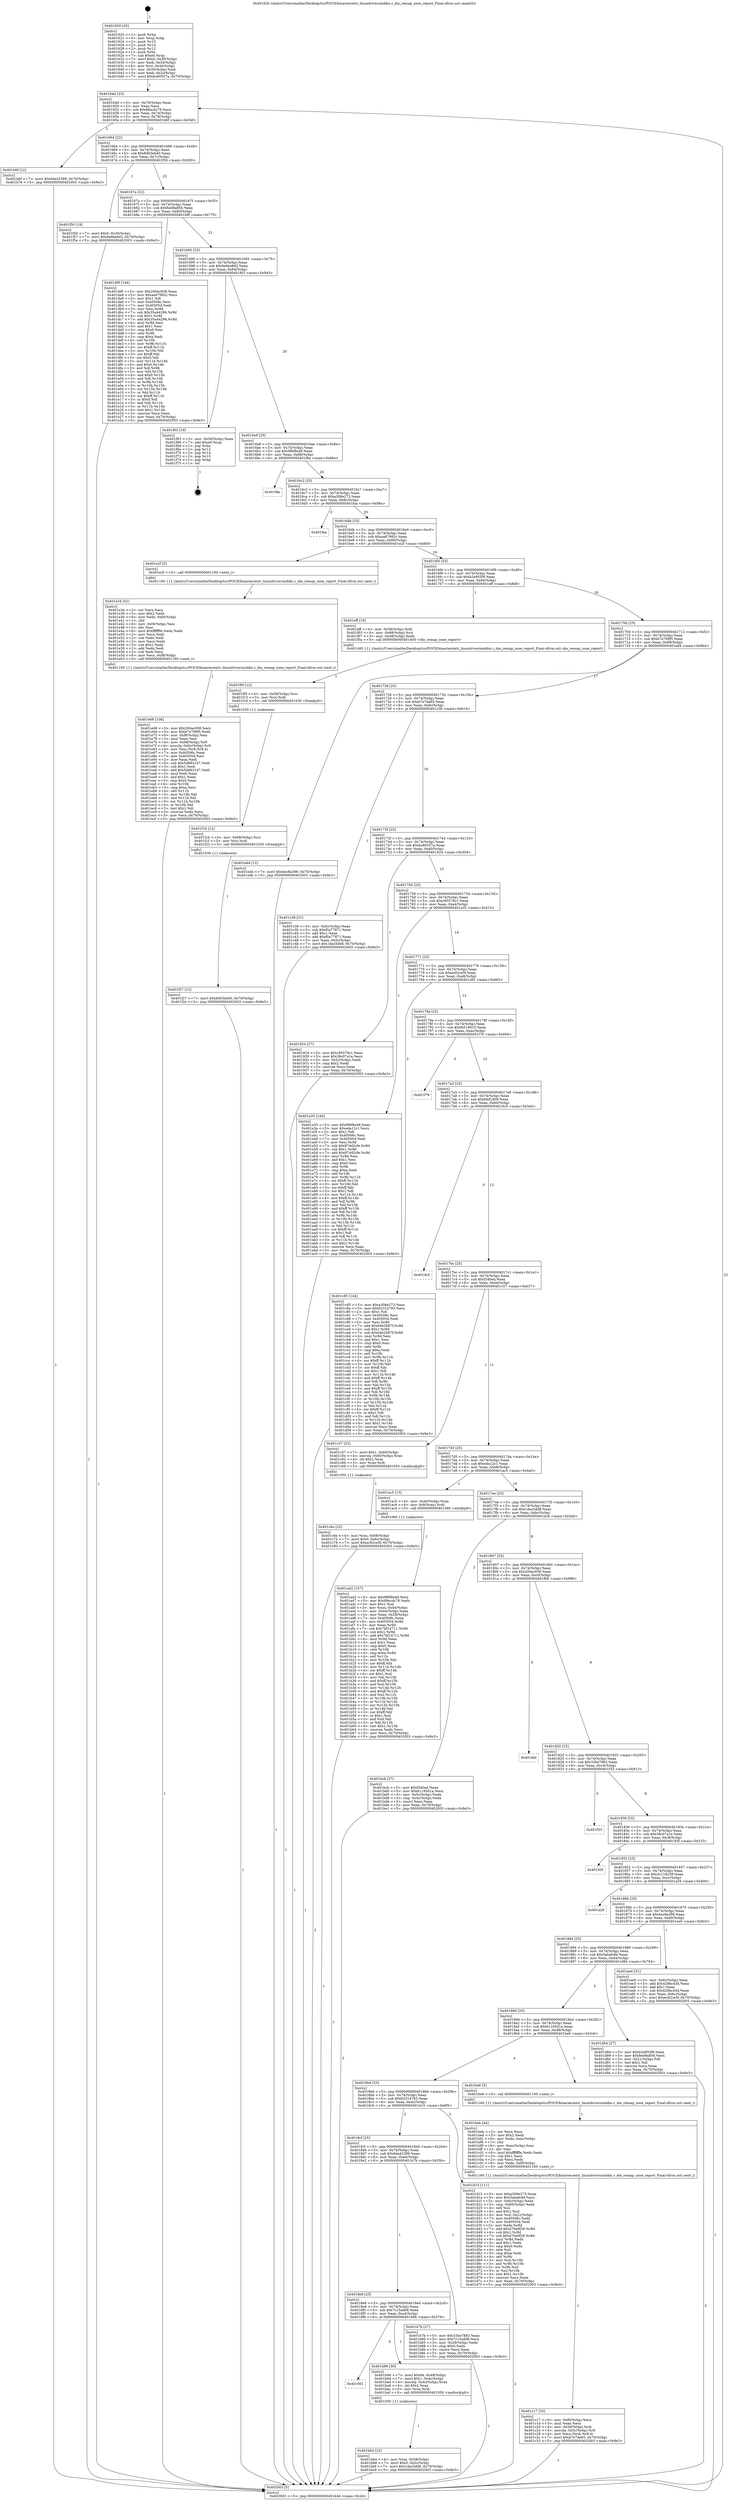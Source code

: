 digraph "0x401620" {
  label = "0x401620 (/mnt/c/Users/mathe/Desktop/tcc/POCII/binaries/extr_linuxdriversmddm.c_dm_remap_zone_report_Final-ollvm.out::main(0))"
  labelloc = "t"
  node[shape=record]

  Entry [label="",width=0.3,height=0.3,shape=circle,fillcolor=black,style=filled]
  "0x40164d" [label="{
     0x40164d [23]\l
     | [instrs]\l
     &nbsp;&nbsp;0x40164d \<+3\>: mov -0x70(%rbp),%eax\l
     &nbsp;&nbsp;0x401650 \<+2\>: mov %eax,%ecx\l
     &nbsp;&nbsp;0x401652 \<+6\>: sub $0x89acdc78,%ecx\l
     &nbsp;&nbsp;0x401658 \<+3\>: mov %eax,-0x74(%rbp)\l
     &nbsp;&nbsp;0x40165b \<+3\>: mov %ecx,-0x78(%rbp)\l
     &nbsp;&nbsp;0x40165e \<+6\>: je 0000000000401b6f \<main+0x54f\>\l
  }"]
  "0x401b6f" [label="{
     0x401b6f [12]\l
     | [instrs]\l
     &nbsp;&nbsp;0x401b6f \<+7\>: movl $0x6da42389,-0x70(%rbp)\l
     &nbsp;&nbsp;0x401b76 \<+5\>: jmp 0000000000402003 \<main+0x9e3\>\l
  }"]
  "0x401664" [label="{
     0x401664 [22]\l
     | [instrs]\l
     &nbsp;&nbsp;0x401664 \<+5\>: jmp 0000000000401669 \<main+0x49\>\l
     &nbsp;&nbsp;0x401669 \<+3\>: mov -0x74(%rbp),%eax\l
     &nbsp;&nbsp;0x40166c \<+5\>: sub $0x8d03eb40,%eax\l
     &nbsp;&nbsp;0x401671 \<+3\>: mov %eax,-0x7c(%rbp)\l
     &nbsp;&nbsp;0x401674 \<+6\>: je 0000000000401f50 \<main+0x930\>\l
  }"]
  Exit [label="",width=0.3,height=0.3,shape=circle,fillcolor=black,style=filled,peripheries=2]
  "0x401f50" [label="{
     0x401f50 [19]\l
     | [instrs]\l
     &nbsp;&nbsp;0x401f50 \<+7\>: movl $0x0,-0x30(%rbp)\l
     &nbsp;&nbsp;0x401f57 \<+7\>: movl $0x9a9ee8d2,-0x70(%rbp)\l
     &nbsp;&nbsp;0x401f5e \<+5\>: jmp 0000000000402003 \<main+0x9e3\>\l
  }"]
  "0x40167a" [label="{
     0x40167a [22]\l
     | [instrs]\l
     &nbsp;&nbsp;0x40167a \<+5\>: jmp 000000000040167f \<main+0x5f\>\l
     &nbsp;&nbsp;0x40167f \<+3\>: mov -0x74(%rbp),%eax\l
     &nbsp;&nbsp;0x401682 \<+5\>: sub $0x8ed9a856,%eax\l
     &nbsp;&nbsp;0x401687 \<+3\>: mov %eax,-0x80(%rbp)\l
     &nbsp;&nbsp;0x40168a \<+6\>: je 0000000000401d9f \<main+0x77f\>\l
  }"]
  "0x401f27" [label="{
     0x401f27 [12]\l
     | [instrs]\l
     &nbsp;&nbsp;0x401f27 \<+7\>: movl $0x8d03eb40,-0x70(%rbp)\l
     &nbsp;&nbsp;0x401f2e \<+5\>: jmp 0000000000402003 \<main+0x9e3\>\l
  }"]
  "0x401d9f" [label="{
     0x401d9f [144]\l
     | [instrs]\l
     &nbsp;&nbsp;0x401d9f \<+5\>: mov $0x200ac938,%eax\l
     &nbsp;&nbsp;0x401da4 \<+5\>: mov $0xaa67992c,%ecx\l
     &nbsp;&nbsp;0x401da9 \<+2\>: mov $0x1,%dl\l
     &nbsp;&nbsp;0x401dab \<+7\>: mov 0x40506c,%esi\l
     &nbsp;&nbsp;0x401db2 \<+7\>: mov 0x405054,%edi\l
     &nbsp;&nbsp;0x401db9 \<+3\>: mov %esi,%r8d\l
     &nbsp;&nbsp;0x401dbc \<+7\>: sub $0x35a44296,%r8d\l
     &nbsp;&nbsp;0x401dc3 \<+4\>: sub $0x1,%r8d\l
     &nbsp;&nbsp;0x401dc7 \<+7\>: add $0x35a44296,%r8d\l
     &nbsp;&nbsp;0x401dce \<+4\>: imul %r8d,%esi\l
     &nbsp;&nbsp;0x401dd2 \<+3\>: and $0x1,%esi\l
     &nbsp;&nbsp;0x401dd5 \<+3\>: cmp $0x0,%esi\l
     &nbsp;&nbsp;0x401dd8 \<+4\>: sete %r9b\l
     &nbsp;&nbsp;0x401ddc \<+3\>: cmp $0xa,%edi\l
     &nbsp;&nbsp;0x401ddf \<+4\>: setl %r10b\l
     &nbsp;&nbsp;0x401de3 \<+3\>: mov %r9b,%r11b\l
     &nbsp;&nbsp;0x401de6 \<+4\>: xor $0xff,%r11b\l
     &nbsp;&nbsp;0x401dea \<+3\>: mov %r10b,%bl\l
     &nbsp;&nbsp;0x401ded \<+3\>: xor $0xff,%bl\l
     &nbsp;&nbsp;0x401df0 \<+3\>: xor $0x0,%dl\l
     &nbsp;&nbsp;0x401df3 \<+3\>: mov %r11b,%r14b\l
     &nbsp;&nbsp;0x401df6 \<+4\>: and $0x0,%r14b\l
     &nbsp;&nbsp;0x401dfa \<+3\>: and %dl,%r9b\l
     &nbsp;&nbsp;0x401dfd \<+3\>: mov %bl,%r15b\l
     &nbsp;&nbsp;0x401e00 \<+4\>: and $0x0,%r15b\l
     &nbsp;&nbsp;0x401e04 \<+3\>: and %dl,%r10b\l
     &nbsp;&nbsp;0x401e07 \<+3\>: or %r9b,%r14b\l
     &nbsp;&nbsp;0x401e0a \<+3\>: or %r10b,%r15b\l
     &nbsp;&nbsp;0x401e0d \<+3\>: xor %r15b,%r14b\l
     &nbsp;&nbsp;0x401e10 \<+3\>: or %bl,%r11b\l
     &nbsp;&nbsp;0x401e13 \<+4\>: xor $0xff,%r11b\l
     &nbsp;&nbsp;0x401e17 \<+3\>: or $0x0,%dl\l
     &nbsp;&nbsp;0x401e1a \<+3\>: and %dl,%r11b\l
     &nbsp;&nbsp;0x401e1d \<+3\>: or %r11b,%r14b\l
     &nbsp;&nbsp;0x401e20 \<+4\>: test $0x1,%r14b\l
     &nbsp;&nbsp;0x401e24 \<+3\>: cmovne %ecx,%eax\l
     &nbsp;&nbsp;0x401e27 \<+3\>: mov %eax,-0x70(%rbp)\l
     &nbsp;&nbsp;0x401e2a \<+5\>: jmp 0000000000402003 \<main+0x9e3\>\l
  }"]
  "0x401690" [label="{
     0x401690 [25]\l
     | [instrs]\l
     &nbsp;&nbsp;0x401690 \<+5\>: jmp 0000000000401695 \<main+0x75\>\l
     &nbsp;&nbsp;0x401695 \<+3\>: mov -0x74(%rbp),%eax\l
     &nbsp;&nbsp;0x401698 \<+5\>: sub $0x9a9ee8d2,%eax\l
     &nbsp;&nbsp;0x40169d \<+6\>: mov %eax,-0x84(%rbp)\l
     &nbsp;&nbsp;0x4016a3 \<+6\>: je 0000000000401f63 \<main+0x943\>\l
  }"]
  "0x401f1b" [label="{
     0x401f1b [12]\l
     | [instrs]\l
     &nbsp;&nbsp;0x401f1b \<+4\>: mov -0x68(%rbp),%rsi\l
     &nbsp;&nbsp;0x401f1f \<+3\>: mov %rsi,%rdi\l
     &nbsp;&nbsp;0x401f22 \<+5\>: call 0000000000401030 \<free@plt\>\l
     | [calls]\l
     &nbsp;&nbsp;0x401030 \{1\} (unknown)\l
  }"]
  "0x401f63" [label="{
     0x401f63 [19]\l
     | [instrs]\l
     &nbsp;&nbsp;0x401f63 \<+3\>: mov -0x30(%rbp),%eax\l
     &nbsp;&nbsp;0x401f66 \<+7\>: add $0xe0,%rsp\l
     &nbsp;&nbsp;0x401f6d \<+1\>: pop %rbx\l
     &nbsp;&nbsp;0x401f6e \<+2\>: pop %r12\l
     &nbsp;&nbsp;0x401f70 \<+2\>: pop %r14\l
     &nbsp;&nbsp;0x401f72 \<+2\>: pop %r15\l
     &nbsp;&nbsp;0x401f74 \<+1\>: pop %rbp\l
     &nbsp;&nbsp;0x401f75 \<+1\>: ret\l
  }"]
  "0x4016a9" [label="{
     0x4016a9 [25]\l
     | [instrs]\l
     &nbsp;&nbsp;0x4016a9 \<+5\>: jmp 00000000004016ae \<main+0x8e\>\l
     &nbsp;&nbsp;0x4016ae \<+3\>: mov -0x74(%rbp),%eax\l
     &nbsp;&nbsp;0x4016b1 \<+5\>: sub $0x9f6f8e49,%eax\l
     &nbsp;&nbsp;0x4016b6 \<+6\>: mov %eax,-0x88(%rbp)\l
     &nbsp;&nbsp;0x4016bc \<+6\>: je 0000000000401f8e \<main+0x96e\>\l
  }"]
  "0x401f0f" [label="{
     0x401f0f [12]\l
     | [instrs]\l
     &nbsp;&nbsp;0x401f0f \<+4\>: mov -0x58(%rbp),%rsi\l
     &nbsp;&nbsp;0x401f13 \<+3\>: mov %rsi,%rdi\l
     &nbsp;&nbsp;0x401f16 \<+5\>: call 0000000000401030 \<free@plt\>\l
     | [calls]\l
     &nbsp;&nbsp;0x401030 \{1\} (unknown)\l
  }"]
  "0x401f8e" [label="{
     0x401f8e\l
  }", style=dashed]
  "0x4016c2" [label="{
     0x4016c2 [25]\l
     | [instrs]\l
     &nbsp;&nbsp;0x4016c2 \<+5\>: jmp 00000000004016c7 \<main+0xa7\>\l
     &nbsp;&nbsp;0x4016c7 \<+3\>: mov -0x74(%rbp),%eax\l
     &nbsp;&nbsp;0x4016ca \<+5\>: sub $0xa308e273,%eax\l
     &nbsp;&nbsp;0x4016cf \<+6\>: mov %eax,-0x8c(%rbp)\l
     &nbsp;&nbsp;0x4016d5 \<+6\>: je 0000000000401faa \<main+0x98a\>\l
  }"]
  "0x401e68" [label="{
     0x401e68 [108]\l
     | [instrs]\l
     &nbsp;&nbsp;0x401e68 \<+5\>: mov $0x200ac938,%ecx\l
     &nbsp;&nbsp;0x401e6d \<+5\>: mov $0xb7e799f5,%edx\l
     &nbsp;&nbsp;0x401e72 \<+6\>: mov -0xf8(%rbp),%esi\l
     &nbsp;&nbsp;0x401e78 \<+3\>: imul %eax,%esi\l
     &nbsp;&nbsp;0x401e7b \<+4\>: mov -0x68(%rbp),%r8\l
     &nbsp;&nbsp;0x401e7f \<+4\>: movslq -0x6c(%rbp),%r9\l
     &nbsp;&nbsp;0x401e83 \<+4\>: mov %esi,(%r8,%r9,4)\l
     &nbsp;&nbsp;0x401e87 \<+7\>: mov 0x40506c,%eax\l
     &nbsp;&nbsp;0x401e8e \<+7\>: mov 0x405054,%esi\l
     &nbsp;&nbsp;0x401e95 \<+2\>: mov %eax,%edi\l
     &nbsp;&nbsp;0x401e97 \<+6\>: sub $0x5d8831d7,%edi\l
     &nbsp;&nbsp;0x401e9d \<+3\>: sub $0x1,%edi\l
     &nbsp;&nbsp;0x401ea0 \<+6\>: add $0x5d8831d7,%edi\l
     &nbsp;&nbsp;0x401ea6 \<+3\>: imul %edi,%eax\l
     &nbsp;&nbsp;0x401ea9 \<+3\>: and $0x1,%eax\l
     &nbsp;&nbsp;0x401eac \<+3\>: cmp $0x0,%eax\l
     &nbsp;&nbsp;0x401eaf \<+4\>: sete %r10b\l
     &nbsp;&nbsp;0x401eb3 \<+3\>: cmp $0xa,%esi\l
     &nbsp;&nbsp;0x401eb6 \<+4\>: setl %r11b\l
     &nbsp;&nbsp;0x401eba \<+3\>: mov %r10b,%bl\l
     &nbsp;&nbsp;0x401ebd \<+3\>: and %r11b,%bl\l
     &nbsp;&nbsp;0x401ec0 \<+3\>: xor %r11b,%r10b\l
     &nbsp;&nbsp;0x401ec3 \<+3\>: or %r10b,%bl\l
     &nbsp;&nbsp;0x401ec6 \<+3\>: test $0x1,%bl\l
     &nbsp;&nbsp;0x401ec9 \<+3\>: cmovne %edx,%ecx\l
     &nbsp;&nbsp;0x401ecc \<+3\>: mov %ecx,-0x70(%rbp)\l
     &nbsp;&nbsp;0x401ecf \<+5\>: jmp 0000000000402003 \<main+0x9e3\>\l
  }"]
  "0x401faa" [label="{
     0x401faa\l
  }", style=dashed]
  "0x4016db" [label="{
     0x4016db [25]\l
     | [instrs]\l
     &nbsp;&nbsp;0x4016db \<+5\>: jmp 00000000004016e0 \<main+0xc0\>\l
     &nbsp;&nbsp;0x4016e0 \<+3\>: mov -0x74(%rbp),%eax\l
     &nbsp;&nbsp;0x4016e3 \<+5\>: sub $0xaa67992c,%eax\l
     &nbsp;&nbsp;0x4016e8 \<+6\>: mov %eax,-0x90(%rbp)\l
     &nbsp;&nbsp;0x4016ee \<+6\>: je 0000000000401e2f \<main+0x80f\>\l
  }"]
  "0x401e34" [label="{
     0x401e34 [52]\l
     | [instrs]\l
     &nbsp;&nbsp;0x401e34 \<+2\>: xor %ecx,%ecx\l
     &nbsp;&nbsp;0x401e36 \<+5\>: mov $0x2,%edx\l
     &nbsp;&nbsp;0x401e3b \<+6\>: mov %edx,-0xf4(%rbp)\l
     &nbsp;&nbsp;0x401e41 \<+1\>: cltd\l
     &nbsp;&nbsp;0x401e42 \<+6\>: mov -0xf4(%rbp),%esi\l
     &nbsp;&nbsp;0x401e48 \<+2\>: idiv %esi\l
     &nbsp;&nbsp;0x401e4a \<+6\>: imul $0xfffffffe,%edx,%edx\l
     &nbsp;&nbsp;0x401e50 \<+2\>: mov %ecx,%edi\l
     &nbsp;&nbsp;0x401e52 \<+2\>: sub %edx,%edi\l
     &nbsp;&nbsp;0x401e54 \<+2\>: mov %ecx,%edx\l
     &nbsp;&nbsp;0x401e56 \<+3\>: sub $0x1,%edx\l
     &nbsp;&nbsp;0x401e59 \<+2\>: add %edx,%edi\l
     &nbsp;&nbsp;0x401e5b \<+2\>: sub %edi,%ecx\l
     &nbsp;&nbsp;0x401e5d \<+6\>: mov %ecx,-0xf8(%rbp)\l
     &nbsp;&nbsp;0x401e63 \<+5\>: call 0000000000401160 \<next_i\>\l
     | [calls]\l
     &nbsp;&nbsp;0x401160 \{1\} (/mnt/c/Users/mathe/Desktop/tcc/POCII/binaries/extr_linuxdriversmddm.c_dm_remap_zone_report_Final-ollvm.out::next_i)\l
  }"]
  "0x401e2f" [label="{
     0x401e2f [5]\l
     | [instrs]\l
     &nbsp;&nbsp;0x401e2f \<+5\>: call 0000000000401160 \<next_i\>\l
     | [calls]\l
     &nbsp;&nbsp;0x401160 \{1\} (/mnt/c/Users/mathe/Desktop/tcc/POCII/binaries/extr_linuxdriversmddm.c_dm_remap_zone_report_Final-ollvm.out::next_i)\l
  }"]
  "0x4016f4" [label="{
     0x4016f4 [25]\l
     | [instrs]\l
     &nbsp;&nbsp;0x4016f4 \<+5\>: jmp 00000000004016f9 \<main+0xd9\>\l
     &nbsp;&nbsp;0x4016f9 \<+3\>: mov -0x74(%rbp),%eax\l
     &nbsp;&nbsp;0x4016fc \<+5\>: sub $0xb2e955f9,%eax\l
     &nbsp;&nbsp;0x401701 \<+6\>: mov %eax,-0x94(%rbp)\l
     &nbsp;&nbsp;0x401707 \<+6\>: je 0000000000401eff \<main+0x8df\>\l
  }"]
  "0x401c6e" [label="{
     0x401c6e [23]\l
     | [instrs]\l
     &nbsp;&nbsp;0x401c6e \<+4\>: mov %rax,-0x68(%rbp)\l
     &nbsp;&nbsp;0x401c72 \<+7\>: movl $0x0,-0x6c(%rbp)\l
     &nbsp;&nbsp;0x401c79 \<+7\>: movl $0xec92ce5f,-0x70(%rbp)\l
     &nbsp;&nbsp;0x401c80 \<+5\>: jmp 0000000000402003 \<main+0x9e3\>\l
  }"]
  "0x401eff" [label="{
     0x401eff [16]\l
     | [instrs]\l
     &nbsp;&nbsp;0x401eff \<+4\>: mov -0x58(%rbp),%rdi\l
     &nbsp;&nbsp;0x401f03 \<+4\>: mov -0x68(%rbp),%rsi\l
     &nbsp;&nbsp;0x401f07 \<+3\>: mov -0x48(%rbp),%edx\l
     &nbsp;&nbsp;0x401f0a \<+5\>: call 0000000000401400 \<dm_remap_zone_report\>\l
     | [calls]\l
     &nbsp;&nbsp;0x401400 \{1\} (/mnt/c/Users/mathe/Desktop/tcc/POCII/binaries/extr_linuxdriversmddm.c_dm_remap_zone_report_Final-ollvm.out::dm_remap_zone_report)\l
  }"]
  "0x40170d" [label="{
     0x40170d [25]\l
     | [instrs]\l
     &nbsp;&nbsp;0x40170d \<+5\>: jmp 0000000000401712 \<main+0xf2\>\l
     &nbsp;&nbsp;0x401712 \<+3\>: mov -0x74(%rbp),%eax\l
     &nbsp;&nbsp;0x401715 \<+5\>: sub $0xb7e799f5,%eax\l
     &nbsp;&nbsp;0x40171a \<+6\>: mov %eax,-0x98(%rbp)\l
     &nbsp;&nbsp;0x401720 \<+6\>: je 0000000000401ed4 \<main+0x8b4\>\l
  }"]
  "0x401c17" [label="{
     0x401c17 [33]\l
     | [instrs]\l
     &nbsp;&nbsp;0x401c17 \<+6\>: mov -0xf0(%rbp),%ecx\l
     &nbsp;&nbsp;0x401c1d \<+3\>: imul %eax,%ecx\l
     &nbsp;&nbsp;0x401c20 \<+4\>: mov -0x58(%rbp),%rdi\l
     &nbsp;&nbsp;0x401c24 \<+4\>: movslq -0x5c(%rbp),%r8\l
     &nbsp;&nbsp;0x401c28 \<+4\>: mov %ecx,(%rdi,%r8,4)\l
     &nbsp;&nbsp;0x401c2c \<+7\>: movl $0xb7e7da65,-0x70(%rbp)\l
     &nbsp;&nbsp;0x401c33 \<+5\>: jmp 0000000000402003 \<main+0x9e3\>\l
  }"]
  "0x401ed4" [label="{
     0x401ed4 [12]\l
     | [instrs]\l
     &nbsp;&nbsp;0x401ed4 \<+7\>: movl $0x4ec8a396,-0x70(%rbp)\l
     &nbsp;&nbsp;0x401edb \<+5\>: jmp 0000000000402003 \<main+0x9e3\>\l
  }"]
  "0x401726" [label="{
     0x401726 [25]\l
     | [instrs]\l
     &nbsp;&nbsp;0x401726 \<+5\>: jmp 000000000040172b \<main+0x10b\>\l
     &nbsp;&nbsp;0x40172b \<+3\>: mov -0x74(%rbp),%eax\l
     &nbsp;&nbsp;0x40172e \<+5\>: sub $0xb7e7da65,%eax\l
     &nbsp;&nbsp;0x401733 \<+6\>: mov %eax,-0x9c(%rbp)\l
     &nbsp;&nbsp;0x401739 \<+6\>: je 0000000000401c38 \<main+0x618\>\l
  }"]
  "0x401beb" [label="{
     0x401beb [44]\l
     | [instrs]\l
     &nbsp;&nbsp;0x401beb \<+2\>: xor %ecx,%ecx\l
     &nbsp;&nbsp;0x401bed \<+5\>: mov $0x2,%edx\l
     &nbsp;&nbsp;0x401bf2 \<+6\>: mov %edx,-0xec(%rbp)\l
     &nbsp;&nbsp;0x401bf8 \<+1\>: cltd\l
     &nbsp;&nbsp;0x401bf9 \<+6\>: mov -0xec(%rbp),%esi\l
     &nbsp;&nbsp;0x401bff \<+2\>: idiv %esi\l
     &nbsp;&nbsp;0x401c01 \<+6\>: imul $0xfffffffe,%edx,%edx\l
     &nbsp;&nbsp;0x401c07 \<+3\>: sub $0x1,%ecx\l
     &nbsp;&nbsp;0x401c0a \<+2\>: sub %ecx,%edx\l
     &nbsp;&nbsp;0x401c0c \<+6\>: mov %edx,-0xf0(%rbp)\l
     &nbsp;&nbsp;0x401c12 \<+5\>: call 0000000000401160 \<next_i\>\l
     | [calls]\l
     &nbsp;&nbsp;0x401160 \{1\} (/mnt/c/Users/mathe/Desktop/tcc/POCII/binaries/extr_linuxdriversmddm.c_dm_remap_zone_report_Final-ollvm.out::next_i)\l
  }"]
  "0x401c38" [label="{
     0x401c38 [31]\l
     | [instrs]\l
     &nbsp;&nbsp;0x401c38 \<+3\>: mov -0x5c(%rbp),%eax\l
     &nbsp;&nbsp;0x401c3b \<+5\>: sub $0xf0a77871,%eax\l
     &nbsp;&nbsp;0x401c40 \<+3\>: add $0x1,%eax\l
     &nbsp;&nbsp;0x401c43 \<+5\>: add $0xf0a77871,%eax\l
     &nbsp;&nbsp;0x401c48 \<+3\>: mov %eax,-0x5c(%rbp)\l
     &nbsp;&nbsp;0x401c4b \<+7\>: movl $0x1dac5dd8,-0x70(%rbp)\l
     &nbsp;&nbsp;0x401c52 \<+5\>: jmp 0000000000402003 \<main+0x9e3\>\l
  }"]
  "0x40173f" [label="{
     0x40173f [25]\l
     | [instrs]\l
     &nbsp;&nbsp;0x40173f \<+5\>: jmp 0000000000401744 \<main+0x124\>\l
     &nbsp;&nbsp;0x401744 \<+3\>: mov -0x74(%rbp),%eax\l
     &nbsp;&nbsp;0x401747 \<+5\>: sub $0xbc60557a,%eax\l
     &nbsp;&nbsp;0x40174c \<+6\>: mov %eax,-0xa0(%rbp)\l
     &nbsp;&nbsp;0x401752 \<+6\>: je 0000000000401924 \<main+0x304\>\l
  }"]
  "0x401bb4" [label="{
     0x401bb4 [23]\l
     | [instrs]\l
     &nbsp;&nbsp;0x401bb4 \<+4\>: mov %rax,-0x58(%rbp)\l
     &nbsp;&nbsp;0x401bb8 \<+7\>: movl $0x0,-0x5c(%rbp)\l
     &nbsp;&nbsp;0x401bbf \<+7\>: movl $0x1dac5dd8,-0x70(%rbp)\l
     &nbsp;&nbsp;0x401bc6 \<+5\>: jmp 0000000000402003 \<main+0x9e3\>\l
  }"]
  "0x401924" [label="{
     0x401924 [27]\l
     | [instrs]\l
     &nbsp;&nbsp;0x401924 \<+5\>: mov $0xc95579c1,%eax\l
     &nbsp;&nbsp;0x401929 \<+5\>: mov $0x38c07a1e,%ecx\l
     &nbsp;&nbsp;0x40192e \<+3\>: mov -0x2c(%rbp),%edx\l
     &nbsp;&nbsp;0x401931 \<+3\>: cmp $0x2,%edx\l
     &nbsp;&nbsp;0x401934 \<+3\>: cmovne %ecx,%eax\l
     &nbsp;&nbsp;0x401937 \<+3\>: mov %eax,-0x70(%rbp)\l
     &nbsp;&nbsp;0x40193a \<+5\>: jmp 0000000000402003 \<main+0x9e3\>\l
  }"]
  "0x401758" [label="{
     0x401758 [25]\l
     | [instrs]\l
     &nbsp;&nbsp;0x401758 \<+5\>: jmp 000000000040175d \<main+0x13d\>\l
     &nbsp;&nbsp;0x40175d \<+3\>: mov -0x74(%rbp),%eax\l
     &nbsp;&nbsp;0x401760 \<+5\>: sub $0xc95579c1,%eax\l
     &nbsp;&nbsp;0x401765 \<+6\>: mov %eax,-0xa4(%rbp)\l
     &nbsp;&nbsp;0x40176b \<+6\>: je 0000000000401a35 \<main+0x415\>\l
  }"]
  "0x402003" [label="{
     0x402003 [5]\l
     | [instrs]\l
     &nbsp;&nbsp;0x402003 \<+5\>: jmp 000000000040164d \<main+0x2d\>\l
  }"]
  "0x401620" [label="{
     0x401620 [45]\l
     | [instrs]\l
     &nbsp;&nbsp;0x401620 \<+1\>: push %rbp\l
     &nbsp;&nbsp;0x401621 \<+3\>: mov %rsp,%rbp\l
     &nbsp;&nbsp;0x401624 \<+2\>: push %r15\l
     &nbsp;&nbsp;0x401626 \<+2\>: push %r14\l
     &nbsp;&nbsp;0x401628 \<+2\>: push %r12\l
     &nbsp;&nbsp;0x40162a \<+1\>: push %rbx\l
     &nbsp;&nbsp;0x40162b \<+7\>: sub $0xe0,%rsp\l
     &nbsp;&nbsp;0x401632 \<+7\>: movl $0x0,-0x30(%rbp)\l
     &nbsp;&nbsp;0x401639 \<+3\>: mov %edi,-0x34(%rbp)\l
     &nbsp;&nbsp;0x40163c \<+4\>: mov %rsi,-0x40(%rbp)\l
     &nbsp;&nbsp;0x401640 \<+3\>: mov -0x34(%rbp),%edi\l
     &nbsp;&nbsp;0x401643 \<+3\>: mov %edi,-0x2c(%rbp)\l
     &nbsp;&nbsp;0x401646 \<+7\>: movl $0xbc60557a,-0x70(%rbp)\l
  }"]
  "0x401901" [label="{
     0x401901\l
  }", style=dashed]
  "0x401a35" [label="{
     0x401a35 [144]\l
     | [instrs]\l
     &nbsp;&nbsp;0x401a35 \<+5\>: mov $0x9f6f8e49,%eax\l
     &nbsp;&nbsp;0x401a3a \<+5\>: mov $0xeda12c1,%ecx\l
     &nbsp;&nbsp;0x401a3f \<+2\>: mov $0x1,%dl\l
     &nbsp;&nbsp;0x401a41 \<+7\>: mov 0x40506c,%esi\l
     &nbsp;&nbsp;0x401a48 \<+7\>: mov 0x405054,%edi\l
     &nbsp;&nbsp;0x401a4f \<+3\>: mov %esi,%r8d\l
     &nbsp;&nbsp;0x401a52 \<+7\>: sub $0x874d2cfe,%r8d\l
     &nbsp;&nbsp;0x401a59 \<+4\>: sub $0x1,%r8d\l
     &nbsp;&nbsp;0x401a5d \<+7\>: add $0x874d2cfe,%r8d\l
     &nbsp;&nbsp;0x401a64 \<+4\>: imul %r8d,%esi\l
     &nbsp;&nbsp;0x401a68 \<+3\>: and $0x1,%esi\l
     &nbsp;&nbsp;0x401a6b \<+3\>: cmp $0x0,%esi\l
     &nbsp;&nbsp;0x401a6e \<+4\>: sete %r9b\l
     &nbsp;&nbsp;0x401a72 \<+3\>: cmp $0xa,%edi\l
     &nbsp;&nbsp;0x401a75 \<+4\>: setl %r10b\l
     &nbsp;&nbsp;0x401a79 \<+3\>: mov %r9b,%r11b\l
     &nbsp;&nbsp;0x401a7c \<+4\>: xor $0xff,%r11b\l
     &nbsp;&nbsp;0x401a80 \<+3\>: mov %r10b,%bl\l
     &nbsp;&nbsp;0x401a83 \<+3\>: xor $0xff,%bl\l
     &nbsp;&nbsp;0x401a86 \<+3\>: xor $0x1,%dl\l
     &nbsp;&nbsp;0x401a89 \<+3\>: mov %r11b,%r14b\l
     &nbsp;&nbsp;0x401a8c \<+4\>: and $0xff,%r14b\l
     &nbsp;&nbsp;0x401a90 \<+3\>: and %dl,%r9b\l
     &nbsp;&nbsp;0x401a93 \<+3\>: mov %bl,%r15b\l
     &nbsp;&nbsp;0x401a96 \<+4\>: and $0xff,%r15b\l
     &nbsp;&nbsp;0x401a9a \<+3\>: and %dl,%r10b\l
     &nbsp;&nbsp;0x401a9d \<+3\>: or %r9b,%r14b\l
     &nbsp;&nbsp;0x401aa0 \<+3\>: or %r10b,%r15b\l
     &nbsp;&nbsp;0x401aa3 \<+3\>: xor %r15b,%r14b\l
     &nbsp;&nbsp;0x401aa6 \<+3\>: or %bl,%r11b\l
     &nbsp;&nbsp;0x401aa9 \<+4\>: xor $0xff,%r11b\l
     &nbsp;&nbsp;0x401aad \<+3\>: or $0x1,%dl\l
     &nbsp;&nbsp;0x401ab0 \<+3\>: and %dl,%r11b\l
     &nbsp;&nbsp;0x401ab3 \<+3\>: or %r11b,%r14b\l
     &nbsp;&nbsp;0x401ab6 \<+4\>: test $0x1,%r14b\l
     &nbsp;&nbsp;0x401aba \<+3\>: cmovne %ecx,%eax\l
     &nbsp;&nbsp;0x401abd \<+3\>: mov %eax,-0x70(%rbp)\l
     &nbsp;&nbsp;0x401ac0 \<+5\>: jmp 0000000000402003 \<main+0x9e3\>\l
  }"]
  "0x401771" [label="{
     0x401771 [25]\l
     | [instrs]\l
     &nbsp;&nbsp;0x401771 \<+5\>: jmp 0000000000401776 \<main+0x156\>\l
     &nbsp;&nbsp;0x401776 \<+3\>: mov -0x74(%rbp),%eax\l
     &nbsp;&nbsp;0x401779 \<+5\>: sub $0xec92ce5f,%eax\l
     &nbsp;&nbsp;0x40177e \<+6\>: mov %eax,-0xa8(%rbp)\l
     &nbsp;&nbsp;0x401784 \<+6\>: je 0000000000401c85 \<main+0x665\>\l
  }"]
  "0x401b96" [label="{
     0x401b96 [30]\l
     | [instrs]\l
     &nbsp;&nbsp;0x401b96 \<+7\>: movl $0x64,-0x48(%rbp)\l
     &nbsp;&nbsp;0x401b9d \<+7\>: movl $0x1,-0x4c(%rbp)\l
     &nbsp;&nbsp;0x401ba4 \<+4\>: movslq -0x4c(%rbp),%rax\l
     &nbsp;&nbsp;0x401ba8 \<+4\>: shl $0x2,%rax\l
     &nbsp;&nbsp;0x401bac \<+3\>: mov %rax,%rdi\l
     &nbsp;&nbsp;0x401baf \<+5\>: call 0000000000401050 \<malloc@plt\>\l
     | [calls]\l
     &nbsp;&nbsp;0x401050 \{1\} (unknown)\l
  }"]
  "0x401c85" [label="{
     0x401c85 [144]\l
     | [instrs]\l
     &nbsp;&nbsp;0x401c85 \<+5\>: mov $0xa308e273,%eax\l
     &nbsp;&nbsp;0x401c8a \<+5\>: mov $0x62314783,%ecx\l
     &nbsp;&nbsp;0x401c8f \<+2\>: mov $0x1,%dl\l
     &nbsp;&nbsp;0x401c91 \<+7\>: mov 0x40506c,%esi\l
     &nbsp;&nbsp;0x401c98 \<+7\>: mov 0x405054,%edi\l
     &nbsp;&nbsp;0x401c9f \<+3\>: mov %esi,%r8d\l
     &nbsp;&nbsp;0x401ca2 \<+7\>: add $0xb4b2687f,%r8d\l
     &nbsp;&nbsp;0x401ca9 \<+4\>: sub $0x1,%r8d\l
     &nbsp;&nbsp;0x401cad \<+7\>: sub $0xb4b2687f,%r8d\l
     &nbsp;&nbsp;0x401cb4 \<+4\>: imul %r8d,%esi\l
     &nbsp;&nbsp;0x401cb8 \<+3\>: and $0x1,%esi\l
     &nbsp;&nbsp;0x401cbb \<+3\>: cmp $0x0,%esi\l
     &nbsp;&nbsp;0x401cbe \<+4\>: sete %r9b\l
     &nbsp;&nbsp;0x401cc2 \<+3\>: cmp $0xa,%edi\l
     &nbsp;&nbsp;0x401cc5 \<+4\>: setl %r10b\l
     &nbsp;&nbsp;0x401cc9 \<+3\>: mov %r9b,%r11b\l
     &nbsp;&nbsp;0x401ccc \<+4\>: xor $0xff,%r11b\l
     &nbsp;&nbsp;0x401cd0 \<+3\>: mov %r10b,%bl\l
     &nbsp;&nbsp;0x401cd3 \<+3\>: xor $0xff,%bl\l
     &nbsp;&nbsp;0x401cd6 \<+3\>: xor $0x1,%dl\l
     &nbsp;&nbsp;0x401cd9 \<+3\>: mov %r11b,%r14b\l
     &nbsp;&nbsp;0x401cdc \<+4\>: and $0xff,%r14b\l
     &nbsp;&nbsp;0x401ce0 \<+3\>: and %dl,%r9b\l
     &nbsp;&nbsp;0x401ce3 \<+3\>: mov %bl,%r15b\l
     &nbsp;&nbsp;0x401ce6 \<+4\>: and $0xff,%r15b\l
     &nbsp;&nbsp;0x401cea \<+3\>: and %dl,%r10b\l
     &nbsp;&nbsp;0x401ced \<+3\>: or %r9b,%r14b\l
     &nbsp;&nbsp;0x401cf0 \<+3\>: or %r10b,%r15b\l
     &nbsp;&nbsp;0x401cf3 \<+3\>: xor %r15b,%r14b\l
     &nbsp;&nbsp;0x401cf6 \<+3\>: or %bl,%r11b\l
     &nbsp;&nbsp;0x401cf9 \<+4\>: xor $0xff,%r11b\l
     &nbsp;&nbsp;0x401cfd \<+3\>: or $0x1,%dl\l
     &nbsp;&nbsp;0x401d00 \<+3\>: and %dl,%r11b\l
     &nbsp;&nbsp;0x401d03 \<+3\>: or %r11b,%r14b\l
     &nbsp;&nbsp;0x401d06 \<+4\>: test $0x1,%r14b\l
     &nbsp;&nbsp;0x401d0a \<+3\>: cmovne %ecx,%eax\l
     &nbsp;&nbsp;0x401d0d \<+3\>: mov %eax,-0x70(%rbp)\l
     &nbsp;&nbsp;0x401d10 \<+5\>: jmp 0000000000402003 \<main+0x9e3\>\l
  }"]
  "0x40178a" [label="{
     0x40178a [25]\l
     | [instrs]\l
     &nbsp;&nbsp;0x40178a \<+5\>: jmp 000000000040178f \<main+0x16f\>\l
     &nbsp;&nbsp;0x40178f \<+3\>: mov -0x74(%rbp),%eax\l
     &nbsp;&nbsp;0x401792 \<+5\>: sub $0xfe519d10,%eax\l
     &nbsp;&nbsp;0x401797 \<+6\>: mov %eax,-0xac(%rbp)\l
     &nbsp;&nbsp;0x40179d \<+6\>: je 0000000000401f76 \<main+0x956\>\l
  }"]
  "0x4018e8" [label="{
     0x4018e8 [25]\l
     | [instrs]\l
     &nbsp;&nbsp;0x4018e8 \<+5\>: jmp 00000000004018ed \<main+0x2cd\>\l
     &nbsp;&nbsp;0x4018ed \<+3\>: mov -0x74(%rbp),%eax\l
     &nbsp;&nbsp;0x4018f0 \<+5\>: sub $0x7c15ad08,%eax\l
     &nbsp;&nbsp;0x4018f5 \<+6\>: mov %eax,-0xe4(%rbp)\l
     &nbsp;&nbsp;0x4018fb \<+6\>: je 0000000000401b96 \<main+0x576\>\l
  }"]
  "0x401f76" [label="{
     0x401f76\l
  }", style=dashed]
  "0x4017a3" [label="{
     0x4017a3 [25]\l
     | [instrs]\l
     &nbsp;&nbsp;0x4017a3 \<+5\>: jmp 00000000004017a8 \<main+0x188\>\l
     &nbsp;&nbsp;0x4017a8 \<+3\>: mov -0x74(%rbp),%eax\l
     &nbsp;&nbsp;0x4017ab \<+5\>: sub $0xfebf1809,%eax\l
     &nbsp;&nbsp;0x4017b0 \<+6\>: mov %eax,-0xb0(%rbp)\l
     &nbsp;&nbsp;0x4017b6 \<+6\>: je 00000000004019c5 \<main+0x3a5\>\l
  }"]
  "0x401b7b" [label="{
     0x401b7b [27]\l
     | [instrs]\l
     &nbsp;&nbsp;0x401b7b \<+5\>: mov $0x33be7883,%eax\l
     &nbsp;&nbsp;0x401b80 \<+5\>: mov $0x7c15ad08,%ecx\l
     &nbsp;&nbsp;0x401b85 \<+3\>: mov -0x28(%rbp),%edx\l
     &nbsp;&nbsp;0x401b88 \<+3\>: cmp $0x0,%edx\l
     &nbsp;&nbsp;0x401b8b \<+3\>: cmove %ecx,%eax\l
     &nbsp;&nbsp;0x401b8e \<+3\>: mov %eax,-0x70(%rbp)\l
     &nbsp;&nbsp;0x401b91 \<+5\>: jmp 0000000000402003 \<main+0x9e3\>\l
  }"]
  "0x4019c5" [label="{
     0x4019c5\l
  }", style=dashed]
  "0x4017bc" [label="{
     0x4017bc [25]\l
     | [instrs]\l
     &nbsp;&nbsp;0x4017bc \<+5\>: jmp 00000000004017c1 \<main+0x1a1\>\l
     &nbsp;&nbsp;0x4017c1 \<+3\>: mov -0x74(%rbp),%eax\l
     &nbsp;&nbsp;0x4017c4 \<+5\>: sub $0xf340ed,%eax\l
     &nbsp;&nbsp;0x4017c9 \<+6\>: mov %eax,-0xb4(%rbp)\l
     &nbsp;&nbsp;0x4017cf \<+6\>: je 0000000000401c57 \<main+0x637\>\l
  }"]
  "0x4018cf" [label="{
     0x4018cf [25]\l
     | [instrs]\l
     &nbsp;&nbsp;0x4018cf \<+5\>: jmp 00000000004018d4 \<main+0x2b4\>\l
     &nbsp;&nbsp;0x4018d4 \<+3\>: mov -0x74(%rbp),%eax\l
     &nbsp;&nbsp;0x4018d7 \<+5\>: sub $0x6da42389,%eax\l
     &nbsp;&nbsp;0x4018dc \<+6\>: mov %eax,-0xe0(%rbp)\l
     &nbsp;&nbsp;0x4018e2 \<+6\>: je 0000000000401b7b \<main+0x55b\>\l
  }"]
  "0x401c57" [label="{
     0x401c57 [23]\l
     | [instrs]\l
     &nbsp;&nbsp;0x401c57 \<+7\>: movl $0x1,-0x60(%rbp)\l
     &nbsp;&nbsp;0x401c5e \<+4\>: movslq -0x60(%rbp),%rax\l
     &nbsp;&nbsp;0x401c62 \<+4\>: shl $0x2,%rax\l
     &nbsp;&nbsp;0x401c66 \<+3\>: mov %rax,%rdi\l
     &nbsp;&nbsp;0x401c69 \<+5\>: call 0000000000401050 \<malloc@plt\>\l
     | [calls]\l
     &nbsp;&nbsp;0x401050 \{1\} (unknown)\l
  }"]
  "0x4017d5" [label="{
     0x4017d5 [25]\l
     | [instrs]\l
     &nbsp;&nbsp;0x4017d5 \<+5\>: jmp 00000000004017da \<main+0x1ba\>\l
     &nbsp;&nbsp;0x4017da \<+3\>: mov -0x74(%rbp),%eax\l
     &nbsp;&nbsp;0x4017dd \<+5\>: sub $0xeda12c1,%eax\l
     &nbsp;&nbsp;0x4017e2 \<+6\>: mov %eax,-0xb8(%rbp)\l
     &nbsp;&nbsp;0x4017e8 \<+6\>: je 0000000000401ac5 \<main+0x4a5\>\l
  }"]
  "0x401d15" [label="{
     0x401d15 [111]\l
     | [instrs]\l
     &nbsp;&nbsp;0x401d15 \<+5\>: mov $0xa308e273,%eax\l
     &nbsp;&nbsp;0x401d1a \<+5\>: mov $0x5abafc8d,%ecx\l
     &nbsp;&nbsp;0x401d1f \<+3\>: mov -0x6c(%rbp),%edx\l
     &nbsp;&nbsp;0x401d22 \<+3\>: cmp -0x60(%rbp),%edx\l
     &nbsp;&nbsp;0x401d25 \<+4\>: setl %sil\l
     &nbsp;&nbsp;0x401d29 \<+4\>: and $0x1,%sil\l
     &nbsp;&nbsp;0x401d2d \<+4\>: mov %sil,-0x21(%rbp)\l
     &nbsp;&nbsp;0x401d31 \<+7\>: mov 0x40506c,%edx\l
     &nbsp;&nbsp;0x401d38 \<+7\>: mov 0x405054,%edi\l
     &nbsp;&nbsp;0x401d3f \<+3\>: mov %edx,%r8d\l
     &nbsp;&nbsp;0x401d42 \<+7\>: add $0x470a9f28,%r8d\l
     &nbsp;&nbsp;0x401d49 \<+4\>: sub $0x1,%r8d\l
     &nbsp;&nbsp;0x401d4d \<+7\>: sub $0x470a9f28,%r8d\l
     &nbsp;&nbsp;0x401d54 \<+4\>: imul %r8d,%edx\l
     &nbsp;&nbsp;0x401d58 \<+3\>: and $0x1,%edx\l
     &nbsp;&nbsp;0x401d5b \<+3\>: cmp $0x0,%edx\l
     &nbsp;&nbsp;0x401d5e \<+4\>: sete %sil\l
     &nbsp;&nbsp;0x401d62 \<+3\>: cmp $0xa,%edi\l
     &nbsp;&nbsp;0x401d65 \<+4\>: setl %r9b\l
     &nbsp;&nbsp;0x401d69 \<+3\>: mov %sil,%r10b\l
     &nbsp;&nbsp;0x401d6c \<+3\>: and %r9b,%r10b\l
     &nbsp;&nbsp;0x401d6f \<+3\>: xor %r9b,%sil\l
     &nbsp;&nbsp;0x401d72 \<+3\>: or %sil,%r10b\l
     &nbsp;&nbsp;0x401d75 \<+4\>: test $0x1,%r10b\l
     &nbsp;&nbsp;0x401d79 \<+3\>: cmovne %ecx,%eax\l
     &nbsp;&nbsp;0x401d7c \<+3\>: mov %eax,-0x70(%rbp)\l
     &nbsp;&nbsp;0x401d7f \<+5\>: jmp 0000000000402003 \<main+0x9e3\>\l
  }"]
  "0x401ac5" [label="{
     0x401ac5 [13]\l
     | [instrs]\l
     &nbsp;&nbsp;0x401ac5 \<+4\>: mov -0x40(%rbp),%rax\l
     &nbsp;&nbsp;0x401ac9 \<+4\>: mov 0x8(%rax),%rdi\l
     &nbsp;&nbsp;0x401acd \<+5\>: call 0000000000401060 \<atoi@plt\>\l
     | [calls]\l
     &nbsp;&nbsp;0x401060 \{1\} (unknown)\l
  }"]
  "0x4017ee" [label="{
     0x4017ee [25]\l
     | [instrs]\l
     &nbsp;&nbsp;0x4017ee \<+5\>: jmp 00000000004017f3 \<main+0x1d3\>\l
     &nbsp;&nbsp;0x4017f3 \<+3\>: mov -0x74(%rbp),%eax\l
     &nbsp;&nbsp;0x4017f6 \<+5\>: sub $0x1dac5dd8,%eax\l
     &nbsp;&nbsp;0x4017fb \<+6\>: mov %eax,-0xbc(%rbp)\l
     &nbsp;&nbsp;0x401801 \<+6\>: je 0000000000401bcb \<main+0x5ab\>\l
  }"]
  "0x401ad2" [label="{
     0x401ad2 [157]\l
     | [instrs]\l
     &nbsp;&nbsp;0x401ad2 \<+5\>: mov $0x9f6f8e49,%ecx\l
     &nbsp;&nbsp;0x401ad7 \<+5\>: mov $0x89acdc78,%edx\l
     &nbsp;&nbsp;0x401adc \<+3\>: mov $0x1,%sil\l
     &nbsp;&nbsp;0x401adf \<+3\>: mov %eax,-0x44(%rbp)\l
     &nbsp;&nbsp;0x401ae2 \<+3\>: mov -0x44(%rbp),%eax\l
     &nbsp;&nbsp;0x401ae5 \<+3\>: mov %eax,-0x28(%rbp)\l
     &nbsp;&nbsp;0x401ae8 \<+7\>: mov 0x40506c,%eax\l
     &nbsp;&nbsp;0x401aef \<+8\>: mov 0x405054,%r8d\l
     &nbsp;&nbsp;0x401af7 \<+3\>: mov %eax,%r9d\l
     &nbsp;&nbsp;0x401afa \<+7\>: sub $0x7bf14711,%r9d\l
     &nbsp;&nbsp;0x401b01 \<+4\>: sub $0x1,%r9d\l
     &nbsp;&nbsp;0x401b05 \<+7\>: add $0x7bf14711,%r9d\l
     &nbsp;&nbsp;0x401b0c \<+4\>: imul %r9d,%eax\l
     &nbsp;&nbsp;0x401b10 \<+3\>: and $0x1,%eax\l
     &nbsp;&nbsp;0x401b13 \<+3\>: cmp $0x0,%eax\l
     &nbsp;&nbsp;0x401b16 \<+4\>: sete %r10b\l
     &nbsp;&nbsp;0x401b1a \<+4\>: cmp $0xa,%r8d\l
     &nbsp;&nbsp;0x401b1e \<+4\>: setl %r11b\l
     &nbsp;&nbsp;0x401b22 \<+3\>: mov %r10b,%bl\l
     &nbsp;&nbsp;0x401b25 \<+3\>: xor $0xff,%bl\l
     &nbsp;&nbsp;0x401b28 \<+3\>: mov %r11b,%r14b\l
     &nbsp;&nbsp;0x401b2b \<+4\>: xor $0xff,%r14b\l
     &nbsp;&nbsp;0x401b2f \<+4\>: xor $0x1,%sil\l
     &nbsp;&nbsp;0x401b33 \<+3\>: mov %bl,%r15b\l
     &nbsp;&nbsp;0x401b36 \<+4\>: and $0xff,%r15b\l
     &nbsp;&nbsp;0x401b3a \<+3\>: and %sil,%r10b\l
     &nbsp;&nbsp;0x401b3d \<+3\>: mov %r14b,%r12b\l
     &nbsp;&nbsp;0x401b40 \<+4\>: and $0xff,%r12b\l
     &nbsp;&nbsp;0x401b44 \<+3\>: and %sil,%r11b\l
     &nbsp;&nbsp;0x401b47 \<+3\>: or %r10b,%r15b\l
     &nbsp;&nbsp;0x401b4a \<+3\>: or %r11b,%r12b\l
     &nbsp;&nbsp;0x401b4d \<+3\>: xor %r12b,%r15b\l
     &nbsp;&nbsp;0x401b50 \<+3\>: or %r14b,%bl\l
     &nbsp;&nbsp;0x401b53 \<+3\>: xor $0xff,%bl\l
     &nbsp;&nbsp;0x401b56 \<+4\>: or $0x1,%sil\l
     &nbsp;&nbsp;0x401b5a \<+3\>: and %sil,%bl\l
     &nbsp;&nbsp;0x401b5d \<+3\>: or %bl,%r15b\l
     &nbsp;&nbsp;0x401b60 \<+4\>: test $0x1,%r15b\l
     &nbsp;&nbsp;0x401b64 \<+3\>: cmovne %edx,%ecx\l
     &nbsp;&nbsp;0x401b67 \<+3\>: mov %ecx,-0x70(%rbp)\l
     &nbsp;&nbsp;0x401b6a \<+5\>: jmp 0000000000402003 \<main+0x9e3\>\l
  }"]
  "0x4018b6" [label="{
     0x4018b6 [25]\l
     | [instrs]\l
     &nbsp;&nbsp;0x4018b6 \<+5\>: jmp 00000000004018bb \<main+0x29b\>\l
     &nbsp;&nbsp;0x4018bb \<+3\>: mov -0x74(%rbp),%eax\l
     &nbsp;&nbsp;0x4018be \<+5\>: sub $0x62314783,%eax\l
     &nbsp;&nbsp;0x4018c3 \<+6\>: mov %eax,-0xdc(%rbp)\l
     &nbsp;&nbsp;0x4018c9 \<+6\>: je 0000000000401d15 \<main+0x6f5\>\l
  }"]
  "0x401bcb" [label="{
     0x401bcb [27]\l
     | [instrs]\l
     &nbsp;&nbsp;0x401bcb \<+5\>: mov $0xf340ed,%eax\l
     &nbsp;&nbsp;0x401bd0 \<+5\>: mov $0x61185d1a,%ecx\l
     &nbsp;&nbsp;0x401bd5 \<+3\>: mov -0x5c(%rbp),%edx\l
     &nbsp;&nbsp;0x401bd8 \<+3\>: cmp -0x4c(%rbp),%edx\l
     &nbsp;&nbsp;0x401bdb \<+3\>: cmovl %ecx,%eax\l
     &nbsp;&nbsp;0x401bde \<+3\>: mov %eax,-0x70(%rbp)\l
     &nbsp;&nbsp;0x401be1 \<+5\>: jmp 0000000000402003 \<main+0x9e3\>\l
  }"]
  "0x401807" [label="{
     0x401807 [25]\l
     | [instrs]\l
     &nbsp;&nbsp;0x401807 \<+5\>: jmp 000000000040180c \<main+0x1ec\>\l
     &nbsp;&nbsp;0x40180c \<+3\>: mov -0x74(%rbp),%eax\l
     &nbsp;&nbsp;0x40180f \<+5\>: sub $0x200ac938,%eax\l
     &nbsp;&nbsp;0x401814 \<+6\>: mov %eax,-0xc0(%rbp)\l
     &nbsp;&nbsp;0x40181a \<+6\>: je 0000000000401fb6 \<main+0x996\>\l
  }"]
  "0x401be6" [label="{
     0x401be6 [5]\l
     | [instrs]\l
     &nbsp;&nbsp;0x401be6 \<+5\>: call 0000000000401160 \<next_i\>\l
     | [calls]\l
     &nbsp;&nbsp;0x401160 \{1\} (/mnt/c/Users/mathe/Desktop/tcc/POCII/binaries/extr_linuxdriversmddm.c_dm_remap_zone_report_Final-ollvm.out::next_i)\l
  }"]
  "0x401fb6" [label="{
     0x401fb6\l
  }", style=dashed]
  "0x401820" [label="{
     0x401820 [25]\l
     | [instrs]\l
     &nbsp;&nbsp;0x401820 \<+5\>: jmp 0000000000401825 \<main+0x205\>\l
     &nbsp;&nbsp;0x401825 \<+3\>: mov -0x74(%rbp),%eax\l
     &nbsp;&nbsp;0x401828 \<+5\>: sub $0x33be7883,%eax\l
     &nbsp;&nbsp;0x40182d \<+6\>: mov %eax,-0xc4(%rbp)\l
     &nbsp;&nbsp;0x401833 \<+6\>: je 0000000000401f33 \<main+0x913\>\l
  }"]
  "0x40189d" [label="{
     0x40189d [25]\l
     | [instrs]\l
     &nbsp;&nbsp;0x40189d \<+5\>: jmp 00000000004018a2 \<main+0x282\>\l
     &nbsp;&nbsp;0x4018a2 \<+3\>: mov -0x74(%rbp),%eax\l
     &nbsp;&nbsp;0x4018a5 \<+5\>: sub $0x61185d1a,%eax\l
     &nbsp;&nbsp;0x4018aa \<+6\>: mov %eax,-0xd8(%rbp)\l
     &nbsp;&nbsp;0x4018b0 \<+6\>: je 0000000000401be6 \<main+0x5c6\>\l
  }"]
  "0x401f33" [label="{
     0x401f33\l
  }", style=dashed]
  "0x401839" [label="{
     0x401839 [25]\l
     | [instrs]\l
     &nbsp;&nbsp;0x401839 \<+5\>: jmp 000000000040183e \<main+0x21e\>\l
     &nbsp;&nbsp;0x40183e \<+3\>: mov -0x74(%rbp),%eax\l
     &nbsp;&nbsp;0x401841 \<+5\>: sub $0x38c07a1e,%eax\l
     &nbsp;&nbsp;0x401846 \<+6\>: mov %eax,-0xc8(%rbp)\l
     &nbsp;&nbsp;0x40184c \<+6\>: je 000000000040193f \<main+0x31f\>\l
  }"]
  "0x401d84" [label="{
     0x401d84 [27]\l
     | [instrs]\l
     &nbsp;&nbsp;0x401d84 \<+5\>: mov $0xb2e955f9,%eax\l
     &nbsp;&nbsp;0x401d89 \<+5\>: mov $0x8ed9a856,%ecx\l
     &nbsp;&nbsp;0x401d8e \<+3\>: mov -0x21(%rbp),%dl\l
     &nbsp;&nbsp;0x401d91 \<+3\>: test $0x1,%dl\l
     &nbsp;&nbsp;0x401d94 \<+3\>: cmovne %ecx,%eax\l
     &nbsp;&nbsp;0x401d97 \<+3\>: mov %eax,-0x70(%rbp)\l
     &nbsp;&nbsp;0x401d9a \<+5\>: jmp 0000000000402003 \<main+0x9e3\>\l
  }"]
  "0x40193f" [label="{
     0x40193f\l
  }", style=dashed]
  "0x401852" [label="{
     0x401852 [25]\l
     | [instrs]\l
     &nbsp;&nbsp;0x401852 \<+5\>: jmp 0000000000401857 \<main+0x237\>\l
     &nbsp;&nbsp;0x401857 \<+3\>: mov -0x74(%rbp),%eax\l
     &nbsp;&nbsp;0x40185a \<+5\>: sub $0x3c118238,%eax\l
     &nbsp;&nbsp;0x40185f \<+6\>: mov %eax,-0xcc(%rbp)\l
     &nbsp;&nbsp;0x401865 \<+6\>: je 0000000000401a29 \<main+0x409\>\l
  }"]
  "0x401884" [label="{
     0x401884 [25]\l
     | [instrs]\l
     &nbsp;&nbsp;0x401884 \<+5\>: jmp 0000000000401889 \<main+0x269\>\l
     &nbsp;&nbsp;0x401889 \<+3\>: mov -0x74(%rbp),%eax\l
     &nbsp;&nbsp;0x40188c \<+5\>: sub $0x5abafc8d,%eax\l
     &nbsp;&nbsp;0x401891 \<+6\>: mov %eax,-0xd4(%rbp)\l
     &nbsp;&nbsp;0x401897 \<+6\>: je 0000000000401d84 \<main+0x764\>\l
  }"]
  "0x401a29" [label="{
     0x401a29\l
  }", style=dashed]
  "0x40186b" [label="{
     0x40186b [25]\l
     | [instrs]\l
     &nbsp;&nbsp;0x40186b \<+5\>: jmp 0000000000401870 \<main+0x250\>\l
     &nbsp;&nbsp;0x401870 \<+3\>: mov -0x74(%rbp),%eax\l
     &nbsp;&nbsp;0x401873 \<+5\>: sub $0x4ec8a396,%eax\l
     &nbsp;&nbsp;0x401878 \<+6\>: mov %eax,-0xd0(%rbp)\l
     &nbsp;&nbsp;0x40187e \<+6\>: je 0000000000401ee0 \<main+0x8c0\>\l
  }"]
  "0x401ee0" [label="{
     0x401ee0 [31]\l
     | [instrs]\l
     &nbsp;&nbsp;0x401ee0 \<+3\>: mov -0x6c(%rbp),%eax\l
     &nbsp;&nbsp;0x401ee3 \<+5\>: add $0x429bc43d,%eax\l
     &nbsp;&nbsp;0x401ee8 \<+3\>: add $0x1,%eax\l
     &nbsp;&nbsp;0x401eeb \<+5\>: sub $0x429bc43d,%eax\l
     &nbsp;&nbsp;0x401ef0 \<+3\>: mov %eax,-0x6c(%rbp)\l
     &nbsp;&nbsp;0x401ef3 \<+7\>: movl $0xec92ce5f,-0x70(%rbp)\l
     &nbsp;&nbsp;0x401efa \<+5\>: jmp 0000000000402003 \<main+0x9e3\>\l
  }"]
  Entry -> "0x401620" [label=" 1"]
  "0x40164d" -> "0x401b6f" [label=" 1"]
  "0x40164d" -> "0x401664" [label=" 23"]
  "0x401f63" -> Exit [label=" 1"]
  "0x401664" -> "0x401f50" [label=" 1"]
  "0x401664" -> "0x40167a" [label=" 22"]
  "0x401f50" -> "0x402003" [label=" 1"]
  "0x40167a" -> "0x401d9f" [label=" 1"]
  "0x40167a" -> "0x401690" [label=" 21"]
  "0x401f27" -> "0x402003" [label=" 1"]
  "0x401690" -> "0x401f63" [label=" 1"]
  "0x401690" -> "0x4016a9" [label=" 20"]
  "0x401f1b" -> "0x401f27" [label=" 1"]
  "0x4016a9" -> "0x401f8e" [label=" 0"]
  "0x4016a9" -> "0x4016c2" [label=" 20"]
  "0x401f0f" -> "0x401f1b" [label=" 1"]
  "0x4016c2" -> "0x401faa" [label=" 0"]
  "0x4016c2" -> "0x4016db" [label=" 20"]
  "0x401eff" -> "0x401f0f" [label=" 1"]
  "0x4016db" -> "0x401e2f" [label=" 1"]
  "0x4016db" -> "0x4016f4" [label=" 19"]
  "0x401ee0" -> "0x402003" [label=" 1"]
  "0x4016f4" -> "0x401eff" [label=" 1"]
  "0x4016f4" -> "0x40170d" [label=" 18"]
  "0x401ed4" -> "0x402003" [label=" 1"]
  "0x40170d" -> "0x401ed4" [label=" 1"]
  "0x40170d" -> "0x401726" [label=" 17"]
  "0x401e68" -> "0x402003" [label=" 1"]
  "0x401726" -> "0x401c38" [label=" 1"]
  "0x401726" -> "0x40173f" [label=" 16"]
  "0x401e34" -> "0x401e68" [label=" 1"]
  "0x40173f" -> "0x401924" [label=" 1"]
  "0x40173f" -> "0x401758" [label=" 15"]
  "0x401924" -> "0x402003" [label=" 1"]
  "0x401620" -> "0x40164d" [label=" 1"]
  "0x402003" -> "0x40164d" [label=" 23"]
  "0x401e2f" -> "0x401e34" [label=" 1"]
  "0x401758" -> "0x401a35" [label=" 1"]
  "0x401758" -> "0x401771" [label=" 14"]
  "0x401a35" -> "0x402003" [label=" 1"]
  "0x401d9f" -> "0x402003" [label=" 1"]
  "0x401771" -> "0x401c85" [label=" 2"]
  "0x401771" -> "0x40178a" [label=" 12"]
  "0x401d84" -> "0x402003" [label=" 2"]
  "0x40178a" -> "0x401f76" [label=" 0"]
  "0x40178a" -> "0x4017a3" [label=" 12"]
  "0x401c85" -> "0x402003" [label=" 2"]
  "0x4017a3" -> "0x4019c5" [label=" 0"]
  "0x4017a3" -> "0x4017bc" [label=" 12"]
  "0x401c6e" -> "0x402003" [label=" 1"]
  "0x4017bc" -> "0x401c57" [label=" 1"]
  "0x4017bc" -> "0x4017d5" [label=" 11"]
  "0x401c38" -> "0x402003" [label=" 1"]
  "0x4017d5" -> "0x401ac5" [label=" 1"]
  "0x4017d5" -> "0x4017ee" [label=" 10"]
  "0x401ac5" -> "0x401ad2" [label=" 1"]
  "0x401ad2" -> "0x402003" [label=" 1"]
  "0x401b6f" -> "0x402003" [label=" 1"]
  "0x401c17" -> "0x402003" [label=" 1"]
  "0x4017ee" -> "0x401bcb" [label=" 2"]
  "0x4017ee" -> "0x401807" [label=" 8"]
  "0x401be6" -> "0x401beb" [label=" 1"]
  "0x401807" -> "0x401fb6" [label=" 0"]
  "0x401807" -> "0x401820" [label=" 8"]
  "0x401bcb" -> "0x402003" [label=" 2"]
  "0x401820" -> "0x401f33" [label=" 0"]
  "0x401820" -> "0x401839" [label=" 8"]
  "0x401b96" -> "0x401bb4" [label=" 1"]
  "0x401839" -> "0x40193f" [label=" 0"]
  "0x401839" -> "0x401852" [label=" 8"]
  "0x4018e8" -> "0x401901" [label=" 0"]
  "0x401852" -> "0x401a29" [label=" 0"]
  "0x401852" -> "0x40186b" [label=" 8"]
  "0x401d15" -> "0x402003" [label=" 2"]
  "0x40186b" -> "0x401ee0" [label=" 1"]
  "0x40186b" -> "0x401884" [label=" 7"]
  "0x4018e8" -> "0x401b96" [label=" 1"]
  "0x401884" -> "0x401d84" [label=" 2"]
  "0x401884" -> "0x40189d" [label=" 5"]
  "0x401bb4" -> "0x402003" [label=" 1"]
  "0x40189d" -> "0x401be6" [label=" 1"]
  "0x40189d" -> "0x4018b6" [label=" 4"]
  "0x401beb" -> "0x401c17" [label=" 1"]
  "0x4018b6" -> "0x401d15" [label=" 2"]
  "0x4018b6" -> "0x4018cf" [label=" 2"]
  "0x401c57" -> "0x401c6e" [label=" 1"]
  "0x4018cf" -> "0x401b7b" [label=" 1"]
  "0x4018cf" -> "0x4018e8" [label=" 1"]
  "0x401b7b" -> "0x402003" [label=" 1"]
}
